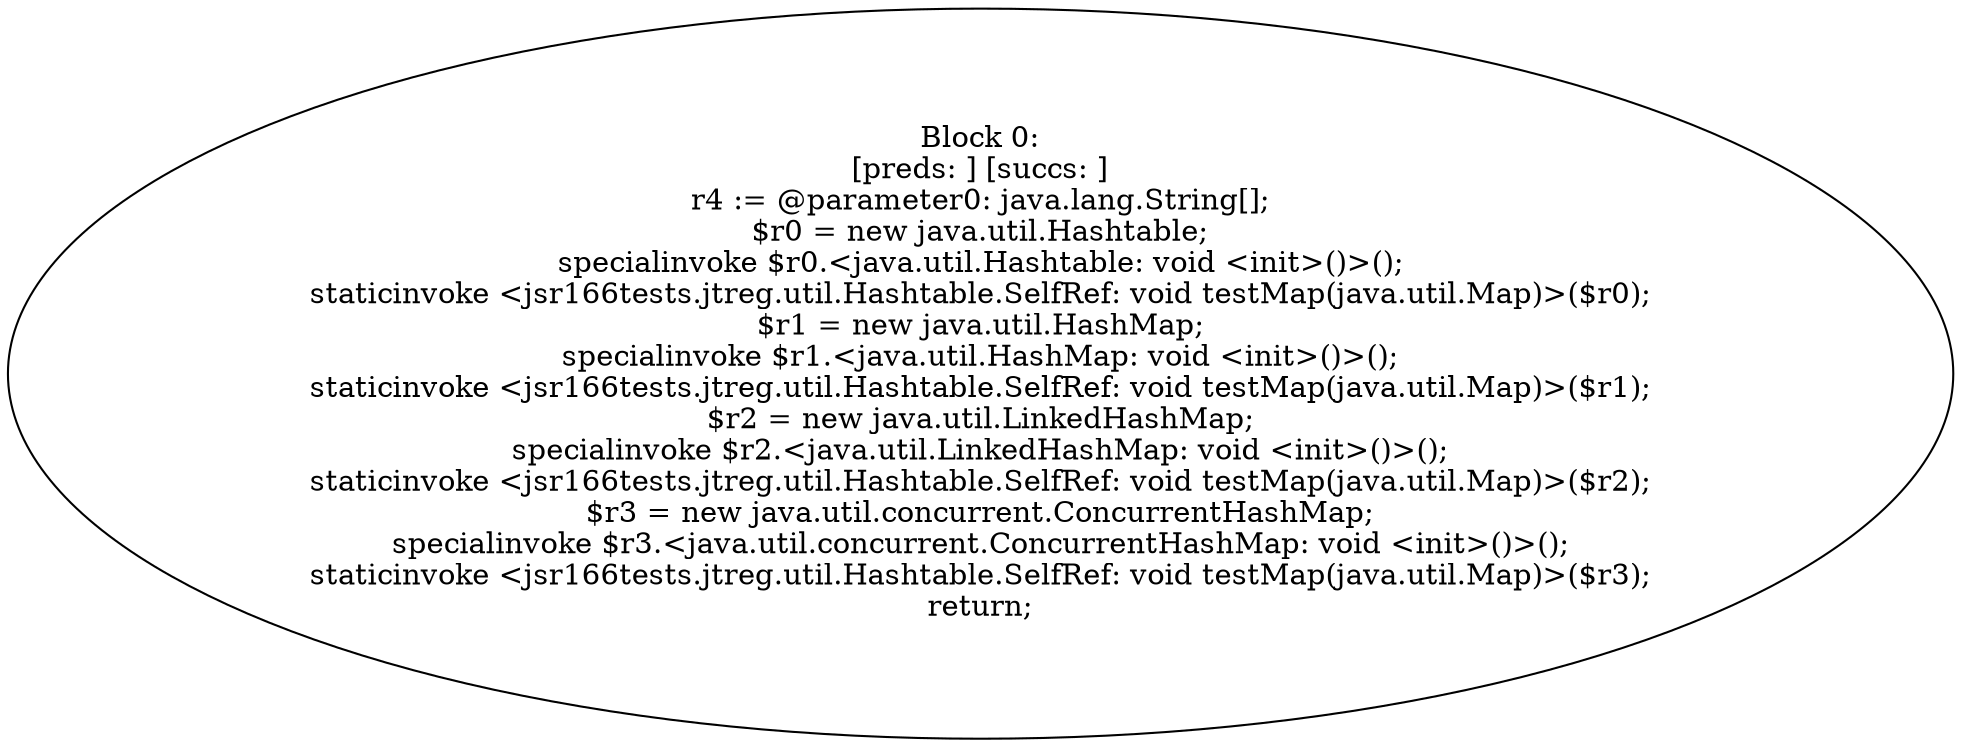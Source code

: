 digraph "unitGraph" {
    "Block 0:
[preds: ] [succs: ]
r4 := @parameter0: java.lang.String[];
$r0 = new java.util.Hashtable;
specialinvoke $r0.<java.util.Hashtable: void <init>()>();
staticinvoke <jsr166tests.jtreg.util.Hashtable.SelfRef: void testMap(java.util.Map)>($r0);
$r1 = new java.util.HashMap;
specialinvoke $r1.<java.util.HashMap: void <init>()>();
staticinvoke <jsr166tests.jtreg.util.Hashtable.SelfRef: void testMap(java.util.Map)>($r1);
$r2 = new java.util.LinkedHashMap;
specialinvoke $r2.<java.util.LinkedHashMap: void <init>()>();
staticinvoke <jsr166tests.jtreg.util.Hashtable.SelfRef: void testMap(java.util.Map)>($r2);
$r3 = new java.util.concurrent.ConcurrentHashMap;
specialinvoke $r3.<java.util.concurrent.ConcurrentHashMap: void <init>()>();
staticinvoke <jsr166tests.jtreg.util.Hashtable.SelfRef: void testMap(java.util.Map)>($r3);
return;
"
}
